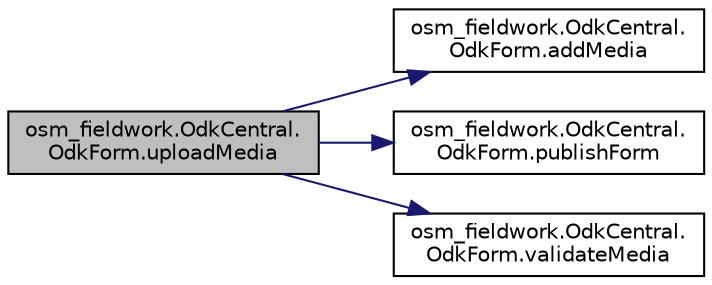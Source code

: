 digraph "osm_fieldwork.OdkCentral.OdkForm.uploadMedia"
{
 // LATEX_PDF_SIZE
  edge [fontname="Helvetica",fontsize="10",labelfontname="Helvetica",labelfontsize="10"];
  node [fontname="Helvetica",fontsize="10",shape=record];
  rankdir="LR";
  Node1 [label="osm_fieldwork.OdkCentral.\lOdkForm.uploadMedia",height=0.2,width=0.4,color="black", fillcolor="grey75", style="filled", fontcolor="black",tooltip=" "];
  Node1 -> Node2 [color="midnightblue",fontsize="10",style="solid",fontname="Helvetica"];
  Node2 [label="osm_fieldwork.OdkCentral.\lOdkForm.addMedia",height=0.2,width=0.4,color="black", fillcolor="white", style="filled",URL="$classosm__fieldwork_1_1OdkCentral_1_1OdkForm.html#aeae6be6da93bbe89b4f575bb206b3c80",tooltip=" "];
  Node1 -> Node3 [color="midnightblue",fontsize="10",style="solid",fontname="Helvetica"];
  Node3 [label="osm_fieldwork.OdkCentral.\lOdkForm.publishForm",height=0.2,width=0.4,color="black", fillcolor="white", style="filled",URL="$classosm__fieldwork_1_1OdkCentral_1_1OdkForm.html#a702cabc9d96e1af903bc2d8dab8eb5b7",tooltip=" "];
  Node1 -> Node4 [color="midnightblue",fontsize="10",style="solid",fontname="Helvetica"];
  Node4 [label="osm_fieldwork.OdkCentral.\lOdkForm.validateMedia",height=0.2,width=0.4,color="black", fillcolor="white", style="filled",URL="$classosm__fieldwork_1_1OdkCentral_1_1OdkForm.html#a37449c604397156980084fa5f14c6800",tooltip=" "];
}
